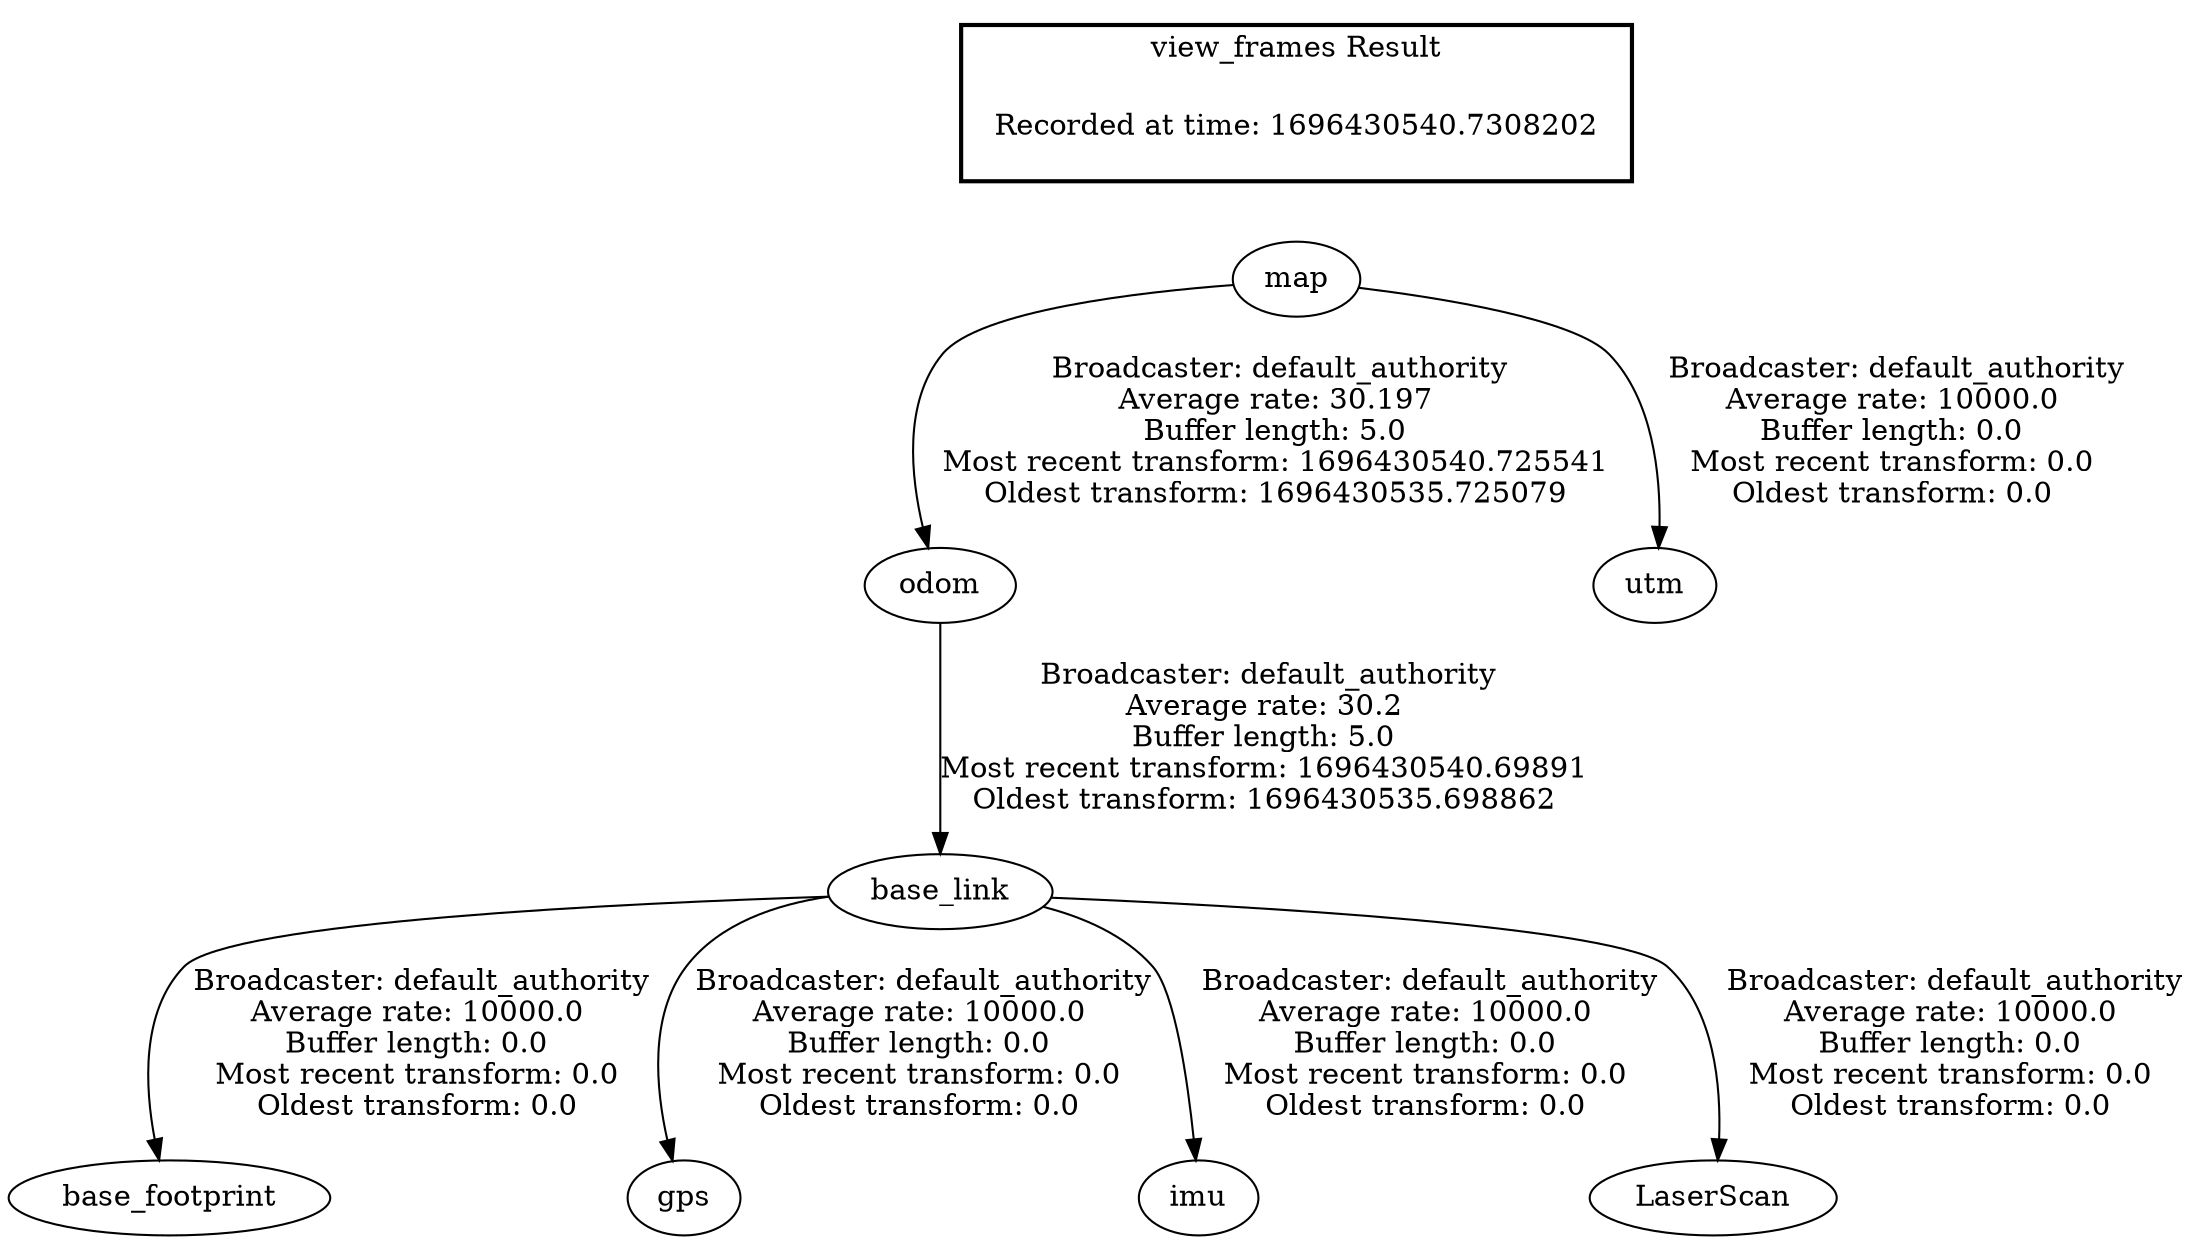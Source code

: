 digraph G {
"odom" -> "base_link"[label=" Broadcaster: default_authority\nAverage rate: 30.2\nBuffer length: 5.0\nMost recent transform: 1696430540.69891\nOldest transform: 1696430535.698862\n"];
"map" -> "odom"[label=" Broadcaster: default_authority\nAverage rate: 30.197\nBuffer length: 5.0\nMost recent transform: 1696430540.725541\nOldest transform: 1696430535.725079\n"];
"map" -> "utm"[label=" Broadcaster: default_authority\nAverage rate: 10000.0\nBuffer length: 0.0\nMost recent transform: 0.0\nOldest transform: 0.0\n"];
"base_link" -> "base_footprint"[label=" Broadcaster: default_authority\nAverage rate: 10000.0\nBuffer length: 0.0\nMost recent transform: 0.0\nOldest transform: 0.0\n"];
"base_link" -> "gps"[label=" Broadcaster: default_authority\nAverage rate: 10000.0\nBuffer length: 0.0\nMost recent transform: 0.0\nOldest transform: 0.0\n"];
"base_link" -> "imu"[label=" Broadcaster: default_authority\nAverage rate: 10000.0\nBuffer length: 0.0\nMost recent transform: 0.0\nOldest transform: 0.0\n"];
"base_link" -> "LaserScan"[label=" Broadcaster: default_authority\nAverage rate: 10000.0\nBuffer length: 0.0\nMost recent transform: 0.0\nOldest transform: 0.0\n"];
edge [style=invis];
 subgraph cluster_legend { style=bold; color=black; label ="view_frames Result";
"Recorded at time: 1696430540.7308202"[ shape=plaintext ] ;
}->"map";
}